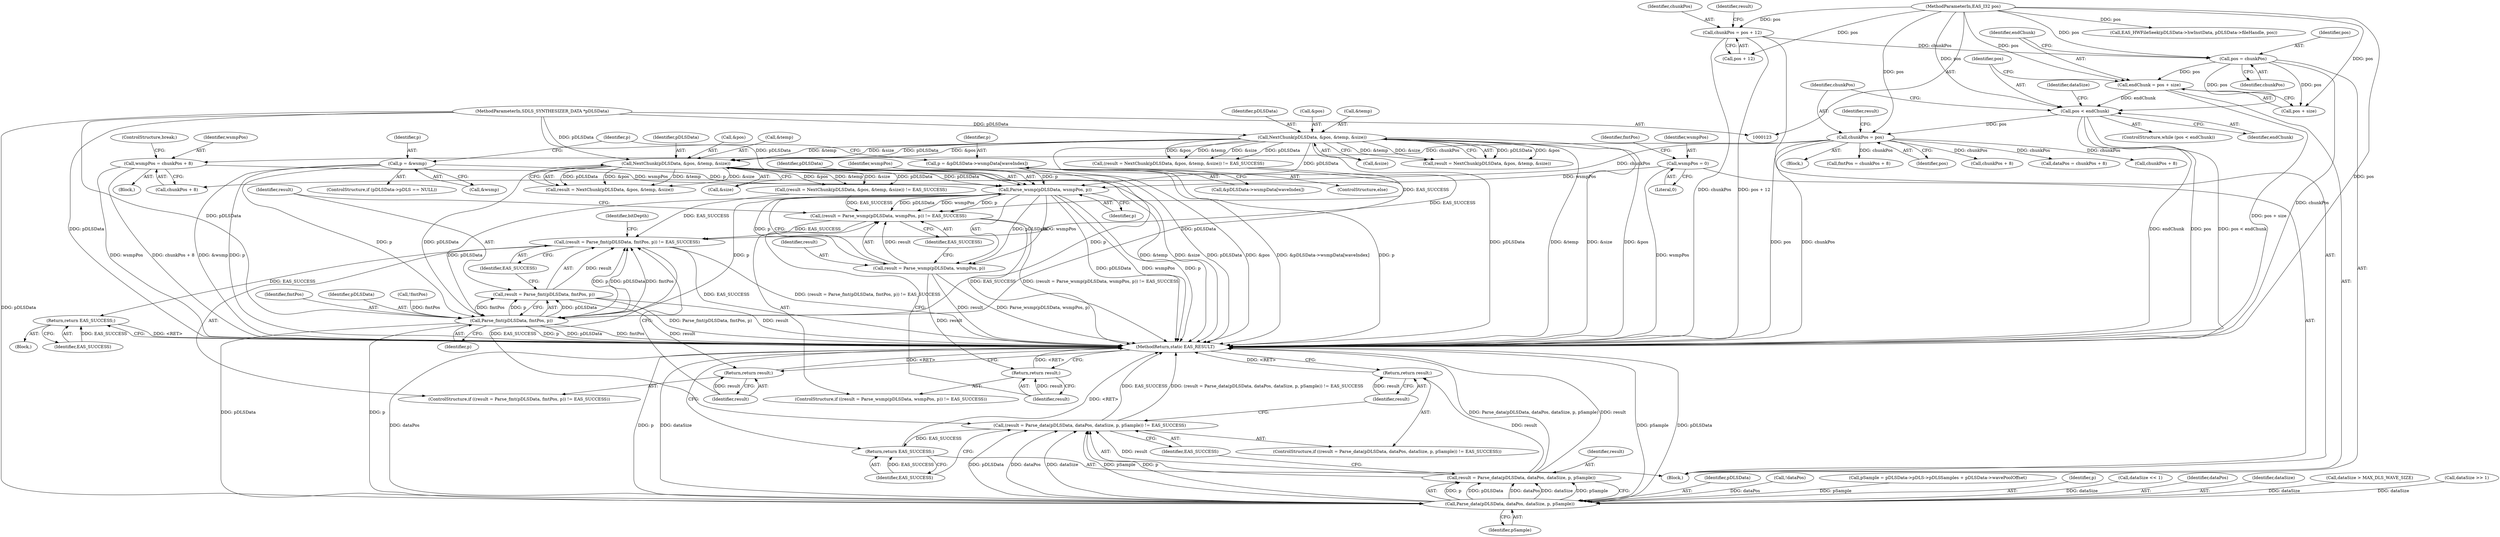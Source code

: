 digraph "0_Android_e999f077f6ef59d20282f1e04786816a31fb8be6@pointer" {
"1000327" [label="(Call,Parse_wsmp(pDLSData, wsmpPos, p))"];
"1000215" [label="(Call,NextChunk(pDLSData, &pos, &temp, &size))"];
"1000176" [label="(Call,NextChunk(pDLSData, &pos, &temp, &size))"];
"1000124" [label="(MethodParameterIn,SDLS_SYNTHESIZER_DATA *pDLSData)"];
"1000230" [label="(Call,wsmpPos = chunkPos + 8)"];
"1000208" [label="(Call,chunkPos = pos)"];
"1000204" [label="(Call,pos < endChunk)"];
"1000125" [label="(MethodParameterIn,EAS_I32 pos)"];
"1000195" [label="(Call,pos = chunkPos)"];
"1000152" [label="(Call,chunkPos = pos + 12)"];
"1000198" [label="(Call,endChunk = pos + size)"];
"1000134" [label="(Call,wsmpPos = 0)"];
"1000268" [label="(Call,p = &wsmp)"];
"1000273" [label="(Call,p = &pDLSData->wsmpData[waveIndex])"];
"1000324" [label="(Call,(result = Parse_wsmp(pDLSData, wsmpPos, p)) != EAS_SUCCESS)"];
"1000335" [label="(Call,(result = Parse_fmt(pDLSData, fmtPos, p)) != EAS_SUCCESS)"];
"1000409" [label="(Return,return EAS_SUCCESS;)"];
"1000464" [label="(Call,(result = Parse_data(pDLSData, dataPos, dataSize, p, pSample)) != EAS_SUCCESS)"];
"1000476" [label="(Return,return EAS_SUCCESS;)"];
"1000325" [label="(Call,result = Parse_wsmp(pDLSData, wsmpPos, p))"];
"1000332" [label="(Return,return result;)"];
"1000338" [label="(Call,Parse_fmt(pDLSData, fmtPos, p))"];
"1000336" [label="(Call,result = Parse_fmt(pDLSData, fmtPos, p))"];
"1000343" [label="(Return,return result;)"];
"1000467" [label="(Call,Parse_data(pDLSData, dataPos, dataSize, p, pSample))"];
"1000465" [label="(Call,result = Parse_data(pDLSData, dataPos, dataSize, p, pSample))"];
"1000474" [label="(Return,return result;)"];
"1000465" [label="(Call,result = Parse_data(pDLSData, dataPos, dataSize, p, pSample))"];
"1000246" [label="(Call,chunkPos + 8)"];
"1000244" [label="(Call,dataPos = chunkPos + 8)"];
"1000334" [label="(ControlStructure,if ((result = Parse_fmt(pDLSData, fmtPos, p)) != EAS_SUCCESS))"];
"1000195" [label="(Call,pos = chunkPos)"];
"1000228" [label="(Block,)"];
"1000180" [label="(Call,&temp)"];
"1000272" [label="(ControlStructure,else)"];
"1000409" [label="(Return,return EAS_SUCCESS;)"];
"1000468" [label="(Identifier,pDLSData)"];
"1000314" [label="(Call,!dataPos)"];
"1000330" [label="(Identifier,p)"];
"1000153" [label="(Identifier,chunkPos)"];
"1000235" [label="(ControlStructure,break;)"];
"1000472" [label="(Identifier,pSample)"];
"1000177" [label="(Identifier,pDLSData)"];
"1000478" [label="(MethodReturn,static EAS_RESULT)"];
"1000411" [label="(Call,pSample = pDLSData->pDLS->pDLSSamples + pDLSData->wavePoolOffset)"];
"1000216" [label="(Identifier,pDLSData)"];
"1000257" [label="(Identifier,dataSize)"];
"1000239" [label="(Call,chunkPos + 8)"];
"1000471" [label="(Identifier,p)"];
"1000331" [label="(Identifier,EAS_SUCCESS)"];
"1000198" [label="(Call,endChunk = pos + size)"];
"1000340" [label="(Identifier,fmtPos)"];
"1000342" [label="(Identifier,EAS_SUCCESS)"];
"1000212" [label="(Call,(result = NextChunk(pDLSData, &pos, &temp, &size)) != EAS_SUCCESS)"];
"1000328" [label="(Identifier,pDLSData)"];
"1000217" [label="(Call,&pos)"];
"1000335" [label="(Call,(result = Parse_fmt(pDLSData, fmtPos, p)) != EAS_SUCCESS)"];
"1000477" [label="(Identifier,EAS_SUCCESS)"];
"1000213" [label="(Call,result = NextChunk(pDLSData, &pos, &temp, &size))"];
"1000182" [label="(Call,&size)"];
"1000385" [label="(Call,dataSize << 1)"];
"1000210" [label="(Identifier,pos)"];
"1000344" [label="(Identifier,result)"];
"1000325" [label="(Call,result = Parse_wsmp(pDLSData, wsmpPos, p))"];
"1000203" [label="(ControlStructure,while (pos < endChunk))"];
"1000135" [label="(Identifier,wsmpPos)"];
"1000176" [label="(Call,NextChunk(pDLSData, &pos, &temp, &size))"];
"1000219" [label="(Call,&temp)"];
"1000232" [label="(Call,chunkPos + 8)"];
"1000469" [label="(Identifier,dataPos)"];
"1000209" [label="(Identifier,chunkPos)"];
"1000275" [label="(Call,&pDLSData->wsmpData[waveIndex])"];
"1000475" [label="(Identifier,result)"];
"1000274" [label="(Identifier,p)"];
"1000134" [label="(Call,wsmpPos = 0)"];
"1000470" [label="(Identifier,dataSize)"];
"1000473" [label="(Identifier,EAS_SUCCESS)"];
"1000152" [label="(Call,chunkPos = pos + 12)"];
"1000324" [label="(Call,(result = Parse_wsmp(pDLSData, wsmpPos, p)) != EAS_SUCCESS)"];
"1000207" [label="(Block,)"];
"1000199" [label="(Identifier,endChunk)"];
"1000341" [label="(Identifier,p)"];
"1000463" [label="(ControlStructure,if ((result = Parse_data(pDLSData, dataPos, dataSize, p, pSample)) != EAS_SUCCESS))"];
"1000214" [label="(Identifier,result)"];
"1000204" [label="(Call,pos < endChunk)"];
"1000269" [label="(Identifier,p)"];
"1000474" [label="(Return,return result;)"];
"1000256" [label="(Call,dataSize > MAX_DLS_WAVE_SIZE)"];
"1000262" [label="(ControlStructure,if (pDLSData->pDLS == NULL))"];
"1000327" [label="(Call,Parse_wsmp(pDLSData, wsmpPos, p))"];
"1000337" [label="(Identifier,result)"];
"1000336" [label="(Call,result = Parse_fmt(pDLSData, fmtPos, p))"];
"1000154" [label="(Call,pos + 12)"];
"1000283" [label="(Identifier,p)"];
"1000237" [label="(Call,fmtPos = chunkPos + 8)"];
"1000268" [label="(Call,p = &wsmp)"];
"1000323" [label="(ControlStructure,if ((result = Parse_wsmp(pDLSData, wsmpPos, p)) != EAS_SUCCESS))"];
"1000173" [label="(Call,(result = NextChunk(pDLSData, &pos, &temp, &size)) != EAS_SUCCESS)"];
"1000466" [label="(Identifier,result)"];
"1000270" [label="(Call,&wsmp)"];
"1000464" [label="(Call,(result = Parse_data(pDLSData, dataPos, dataSize, p, pSample)) != EAS_SUCCESS)"];
"1000206" [label="(Identifier,endChunk)"];
"1000347" [label="(Identifier,bitDepth)"];
"1000197" [label="(Identifier,chunkPos)"];
"1000339" [label="(Identifier,pDLSData)"];
"1000326" [label="(Identifier,result)"];
"1000196" [label="(Identifier,pos)"];
"1000333" [label="(Identifier,result)"];
"1000329" [label="(Identifier,wsmpPos)"];
"1000231" [label="(Identifier,wsmpPos)"];
"1000127" [label="(Block,)"];
"1000307" [label="(Call,!fmtPos)"];
"1000338" [label="(Call,Parse_fmt(pDLSData, fmtPos, p))"];
"1000476" [label="(Return,return EAS_SUCCESS;)"];
"1000124" [label="(MethodParameterIn,SDLS_SYNTHESIZER_DATA *pDLSData)"];
"1000200" [label="(Call,pos + size)"];
"1000273" [label="(Call,p = &pDLSData->wsmpData[waveIndex])"];
"1000136" [label="(Literal,0)"];
"1000161" [label="(Call,EAS_HWFileSeek(pDLSData->hwInstData, pDLSData->fileHandle, pos))"];
"1000332" [label="(Return,return result;)"];
"1000467" [label="(Call,Parse_data(pDLSData, dataPos, dataSize, p, pSample))"];
"1000160" [label="(Identifier,result)"];
"1000174" [label="(Call,result = NextChunk(pDLSData, &pos, &temp, &size))"];
"1000230" [label="(Call,wsmpPos = chunkPos + 8)"];
"1000221" [label="(Call,&size)"];
"1000401" [label="(Block,)"];
"1000178" [label="(Call,&pos)"];
"1000125" [label="(MethodParameterIn,EAS_I32 pos)"];
"1000139" [label="(Identifier,fmtPos)"];
"1000410" [label="(Identifier,EAS_SUCCESS)"];
"1000343" [label="(Return,return result;)"];
"1000208" [label="(Call,chunkPos = pos)"];
"1000205" [label="(Identifier,pos)"];
"1000362" [label="(Call,dataSize >> 1)"];
"1000215" [label="(Call,NextChunk(pDLSData, &pos, &temp, &size))"];
"1000327" -> "1000325"  [label="AST: "];
"1000327" -> "1000330"  [label="CFG: "];
"1000328" -> "1000327"  [label="AST: "];
"1000329" -> "1000327"  [label="AST: "];
"1000330" -> "1000327"  [label="AST: "];
"1000325" -> "1000327"  [label="CFG: "];
"1000327" -> "1000478"  [label="DDG: pDLSData"];
"1000327" -> "1000478"  [label="DDG: wsmpPos"];
"1000327" -> "1000478"  [label="DDG: p"];
"1000327" -> "1000324"  [label="DDG: pDLSData"];
"1000327" -> "1000324"  [label="DDG: wsmpPos"];
"1000327" -> "1000324"  [label="DDG: p"];
"1000327" -> "1000325"  [label="DDG: pDLSData"];
"1000327" -> "1000325"  [label="DDG: wsmpPos"];
"1000327" -> "1000325"  [label="DDG: p"];
"1000215" -> "1000327"  [label="DDG: pDLSData"];
"1000176" -> "1000327"  [label="DDG: pDLSData"];
"1000124" -> "1000327"  [label="DDG: pDLSData"];
"1000230" -> "1000327"  [label="DDG: wsmpPos"];
"1000134" -> "1000327"  [label="DDG: wsmpPos"];
"1000268" -> "1000327"  [label="DDG: p"];
"1000273" -> "1000327"  [label="DDG: p"];
"1000327" -> "1000338"  [label="DDG: pDLSData"];
"1000327" -> "1000338"  [label="DDG: p"];
"1000215" -> "1000213"  [label="AST: "];
"1000215" -> "1000221"  [label="CFG: "];
"1000216" -> "1000215"  [label="AST: "];
"1000217" -> "1000215"  [label="AST: "];
"1000219" -> "1000215"  [label="AST: "];
"1000221" -> "1000215"  [label="AST: "];
"1000213" -> "1000215"  [label="CFG: "];
"1000215" -> "1000478"  [label="DDG: &temp"];
"1000215" -> "1000478"  [label="DDG: &size"];
"1000215" -> "1000478"  [label="DDG: pDLSData"];
"1000215" -> "1000478"  [label="DDG: &pos"];
"1000215" -> "1000212"  [label="DDG: pDLSData"];
"1000215" -> "1000212"  [label="DDG: &pos"];
"1000215" -> "1000212"  [label="DDG: &temp"];
"1000215" -> "1000212"  [label="DDG: &size"];
"1000215" -> "1000213"  [label="DDG: pDLSData"];
"1000215" -> "1000213"  [label="DDG: &pos"];
"1000215" -> "1000213"  [label="DDG: &temp"];
"1000215" -> "1000213"  [label="DDG: &size"];
"1000176" -> "1000215"  [label="DDG: pDLSData"];
"1000176" -> "1000215"  [label="DDG: &pos"];
"1000176" -> "1000215"  [label="DDG: &temp"];
"1000176" -> "1000215"  [label="DDG: &size"];
"1000124" -> "1000215"  [label="DDG: pDLSData"];
"1000215" -> "1000338"  [label="DDG: pDLSData"];
"1000176" -> "1000174"  [label="AST: "];
"1000176" -> "1000182"  [label="CFG: "];
"1000177" -> "1000176"  [label="AST: "];
"1000178" -> "1000176"  [label="AST: "];
"1000180" -> "1000176"  [label="AST: "];
"1000182" -> "1000176"  [label="AST: "];
"1000174" -> "1000176"  [label="CFG: "];
"1000176" -> "1000478"  [label="DDG: &size"];
"1000176" -> "1000478"  [label="DDG: &pos"];
"1000176" -> "1000478"  [label="DDG: &temp"];
"1000176" -> "1000478"  [label="DDG: pDLSData"];
"1000176" -> "1000173"  [label="DDG: pDLSData"];
"1000176" -> "1000173"  [label="DDG: &pos"];
"1000176" -> "1000173"  [label="DDG: &temp"];
"1000176" -> "1000173"  [label="DDG: &size"];
"1000176" -> "1000174"  [label="DDG: pDLSData"];
"1000176" -> "1000174"  [label="DDG: &pos"];
"1000176" -> "1000174"  [label="DDG: &temp"];
"1000176" -> "1000174"  [label="DDG: &size"];
"1000124" -> "1000176"  [label="DDG: pDLSData"];
"1000176" -> "1000338"  [label="DDG: pDLSData"];
"1000124" -> "1000123"  [label="AST: "];
"1000124" -> "1000478"  [label="DDG: pDLSData"];
"1000124" -> "1000338"  [label="DDG: pDLSData"];
"1000124" -> "1000467"  [label="DDG: pDLSData"];
"1000230" -> "1000228"  [label="AST: "];
"1000230" -> "1000232"  [label="CFG: "];
"1000231" -> "1000230"  [label="AST: "];
"1000232" -> "1000230"  [label="AST: "];
"1000235" -> "1000230"  [label="CFG: "];
"1000230" -> "1000478"  [label="DDG: wsmpPos"];
"1000230" -> "1000478"  [label="DDG: chunkPos + 8"];
"1000208" -> "1000230"  [label="DDG: chunkPos"];
"1000208" -> "1000207"  [label="AST: "];
"1000208" -> "1000210"  [label="CFG: "];
"1000209" -> "1000208"  [label="AST: "];
"1000210" -> "1000208"  [label="AST: "];
"1000214" -> "1000208"  [label="CFG: "];
"1000208" -> "1000478"  [label="DDG: chunkPos"];
"1000208" -> "1000478"  [label="DDG: pos"];
"1000204" -> "1000208"  [label="DDG: pos"];
"1000125" -> "1000208"  [label="DDG: pos"];
"1000208" -> "1000232"  [label="DDG: chunkPos"];
"1000208" -> "1000237"  [label="DDG: chunkPos"];
"1000208" -> "1000239"  [label="DDG: chunkPos"];
"1000208" -> "1000244"  [label="DDG: chunkPos"];
"1000208" -> "1000246"  [label="DDG: chunkPos"];
"1000204" -> "1000203"  [label="AST: "];
"1000204" -> "1000206"  [label="CFG: "];
"1000205" -> "1000204"  [label="AST: "];
"1000206" -> "1000204"  [label="AST: "];
"1000209" -> "1000204"  [label="CFG: "];
"1000257" -> "1000204"  [label="CFG: "];
"1000204" -> "1000478"  [label="DDG: endChunk"];
"1000204" -> "1000478"  [label="DDG: pos"];
"1000204" -> "1000478"  [label="DDG: pos < endChunk"];
"1000125" -> "1000204"  [label="DDG: pos"];
"1000195" -> "1000204"  [label="DDG: pos"];
"1000198" -> "1000204"  [label="DDG: endChunk"];
"1000125" -> "1000123"  [label="AST: "];
"1000125" -> "1000478"  [label="DDG: pos"];
"1000125" -> "1000152"  [label="DDG: pos"];
"1000125" -> "1000154"  [label="DDG: pos"];
"1000125" -> "1000161"  [label="DDG: pos"];
"1000125" -> "1000195"  [label="DDG: pos"];
"1000125" -> "1000198"  [label="DDG: pos"];
"1000125" -> "1000200"  [label="DDG: pos"];
"1000195" -> "1000127"  [label="AST: "];
"1000195" -> "1000197"  [label="CFG: "];
"1000196" -> "1000195"  [label="AST: "];
"1000197" -> "1000195"  [label="AST: "];
"1000199" -> "1000195"  [label="CFG: "];
"1000195" -> "1000478"  [label="DDG: chunkPos"];
"1000152" -> "1000195"  [label="DDG: chunkPos"];
"1000195" -> "1000198"  [label="DDG: pos"];
"1000195" -> "1000200"  [label="DDG: pos"];
"1000152" -> "1000127"  [label="AST: "];
"1000152" -> "1000154"  [label="CFG: "];
"1000153" -> "1000152"  [label="AST: "];
"1000154" -> "1000152"  [label="AST: "];
"1000160" -> "1000152"  [label="CFG: "];
"1000152" -> "1000478"  [label="DDG: chunkPos"];
"1000152" -> "1000478"  [label="DDG: pos + 12"];
"1000198" -> "1000127"  [label="AST: "];
"1000198" -> "1000200"  [label="CFG: "];
"1000199" -> "1000198"  [label="AST: "];
"1000200" -> "1000198"  [label="AST: "];
"1000205" -> "1000198"  [label="CFG: "];
"1000198" -> "1000478"  [label="DDG: pos + size"];
"1000134" -> "1000127"  [label="AST: "];
"1000134" -> "1000136"  [label="CFG: "];
"1000135" -> "1000134"  [label="AST: "];
"1000136" -> "1000134"  [label="AST: "];
"1000139" -> "1000134"  [label="CFG: "];
"1000134" -> "1000478"  [label="DDG: wsmpPos"];
"1000268" -> "1000262"  [label="AST: "];
"1000268" -> "1000270"  [label="CFG: "];
"1000269" -> "1000268"  [label="AST: "];
"1000270" -> "1000268"  [label="AST: "];
"1000283" -> "1000268"  [label="CFG: "];
"1000268" -> "1000478"  [label="DDG: p"];
"1000268" -> "1000478"  [label="DDG: &wsmp"];
"1000268" -> "1000338"  [label="DDG: p"];
"1000273" -> "1000272"  [label="AST: "];
"1000273" -> "1000275"  [label="CFG: "];
"1000274" -> "1000273"  [label="AST: "];
"1000275" -> "1000273"  [label="AST: "];
"1000283" -> "1000273"  [label="CFG: "];
"1000273" -> "1000478"  [label="DDG: &pDLSData->wsmpData[waveIndex]"];
"1000273" -> "1000478"  [label="DDG: p"];
"1000273" -> "1000338"  [label="DDG: p"];
"1000324" -> "1000323"  [label="AST: "];
"1000324" -> "1000331"  [label="CFG: "];
"1000325" -> "1000324"  [label="AST: "];
"1000331" -> "1000324"  [label="AST: "];
"1000333" -> "1000324"  [label="CFG: "];
"1000337" -> "1000324"  [label="CFG: "];
"1000324" -> "1000478"  [label="DDG: EAS_SUCCESS"];
"1000324" -> "1000478"  [label="DDG: (result = Parse_wsmp(pDLSData, wsmpPos, p)) != EAS_SUCCESS"];
"1000325" -> "1000324"  [label="DDG: result"];
"1000212" -> "1000324"  [label="DDG: EAS_SUCCESS"];
"1000173" -> "1000324"  [label="DDG: EAS_SUCCESS"];
"1000324" -> "1000335"  [label="DDG: EAS_SUCCESS"];
"1000335" -> "1000334"  [label="AST: "];
"1000335" -> "1000342"  [label="CFG: "];
"1000336" -> "1000335"  [label="AST: "];
"1000342" -> "1000335"  [label="AST: "];
"1000344" -> "1000335"  [label="CFG: "];
"1000347" -> "1000335"  [label="CFG: "];
"1000335" -> "1000478"  [label="DDG: EAS_SUCCESS"];
"1000335" -> "1000478"  [label="DDG: (result = Parse_fmt(pDLSData, fmtPos, p)) != EAS_SUCCESS"];
"1000336" -> "1000335"  [label="DDG: result"];
"1000338" -> "1000335"  [label="DDG: pDLSData"];
"1000338" -> "1000335"  [label="DDG: fmtPos"];
"1000338" -> "1000335"  [label="DDG: p"];
"1000212" -> "1000335"  [label="DDG: EAS_SUCCESS"];
"1000173" -> "1000335"  [label="DDG: EAS_SUCCESS"];
"1000335" -> "1000409"  [label="DDG: EAS_SUCCESS"];
"1000335" -> "1000464"  [label="DDG: EAS_SUCCESS"];
"1000409" -> "1000401"  [label="AST: "];
"1000409" -> "1000410"  [label="CFG: "];
"1000410" -> "1000409"  [label="AST: "];
"1000478" -> "1000409"  [label="CFG: "];
"1000409" -> "1000478"  [label="DDG: <RET>"];
"1000410" -> "1000409"  [label="DDG: EAS_SUCCESS"];
"1000464" -> "1000463"  [label="AST: "];
"1000464" -> "1000473"  [label="CFG: "];
"1000465" -> "1000464"  [label="AST: "];
"1000473" -> "1000464"  [label="AST: "];
"1000475" -> "1000464"  [label="CFG: "];
"1000477" -> "1000464"  [label="CFG: "];
"1000464" -> "1000478"  [label="DDG: (result = Parse_data(pDLSData, dataPos, dataSize, p, pSample)) != EAS_SUCCESS"];
"1000464" -> "1000478"  [label="DDG: EAS_SUCCESS"];
"1000465" -> "1000464"  [label="DDG: result"];
"1000467" -> "1000464"  [label="DDG: p"];
"1000467" -> "1000464"  [label="DDG: pDLSData"];
"1000467" -> "1000464"  [label="DDG: dataPos"];
"1000467" -> "1000464"  [label="DDG: dataSize"];
"1000467" -> "1000464"  [label="DDG: pSample"];
"1000464" -> "1000476"  [label="DDG: EAS_SUCCESS"];
"1000476" -> "1000127"  [label="AST: "];
"1000476" -> "1000477"  [label="CFG: "];
"1000477" -> "1000476"  [label="AST: "];
"1000478" -> "1000476"  [label="CFG: "];
"1000476" -> "1000478"  [label="DDG: <RET>"];
"1000477" -> "1000476"  [label="DDG: EAS_SUCCESS"];
"1000326" -> "1000325"  [label="AST: "];
"1000331" -> "1000325"  [label="CFG: "];
"1000325" -> "1000478"  [label="DDG: result"];
"1000325" -> "1000478"  [label="DDG: Parse_wsmp(pDLSData, wsmpPos, p)"];
"1000325" -> "1000332"  [label="DDG: result"];
"1000332" -> "1000323"  [label="AST: "];
"1000332" -> "1000333"  [label="CFG: "];
"1000333" -> "1000332"  [label="AST: "];
"1000478" -> "1000332"  [label="CFG: "];
"1000332" -> "1000478"  [label="DDG: <RET>"];
"1000333" -> "1000332"  [label="DDG: result"];
"1000338" -> "1000336"  [label="AST: "];
"1000338" -> "1000341"  [label="CFG: "];
"1000339" -> "1000338"  [label="AST: "];
"1000340" -> "1000338"  [label="AST: "];
"1000341" -> "1000338"  [label="AST: "];
"1000336" -> "1000338"  [label="CFG: "];
"1000338" -> "1000478"  [label="DDG: pDLSData"];
"1000338" -> "1000478"  [label="DDG: fmtPos"];
"1000338" -> "1000478"  [label="DDG: p"];
"1000338" -> "1000336"  [label="DDG: pDLSData"];
"1000338" -> "1000336"  [label="DDG: fmtPos"];
"1000338" -> "1000336"  [label="DDG: p"];
"1000307" -> "1000338"  [label="DDG: fmtPos"];
"1000338" -> "1000467"  [label="DDG: pDLSData"];
"1000338" -> "1000467"  [label="DDG: p"];
"1000337" -> "1000336"  [label="AST: "];
"1000342" -> "1000336"  [label="CFG: "];
"1000336" -> "1000478"  [label="DDG: Parse_fmt(pDLSData, fmtPos, p)"];
"1000336" -> "1000478"  [label="DDG: result"];
"1000336" -> "1000343"  [label="DDG: result"];
"1000343" -> "1000334"  [label="AST: "];
"1000343" -> "1000344"  [label="CFG: "];
"1000344" -> "1000343"  [label="AST: "];
"1000478" -> "1000343"  [label="CFG: "];
"1000343" -> "1000478"  [label="DDG: <RET>"];
"1000344" -> "1000343"  [label="DDG: result"];
"1000467" -> "1000465"  [label="AST: "];
"1000467" -> "1000472"  [label="CFG: "];
"1000468" -> "1000467"  [label="AST: "];
"1000469" -> "1000467"  [label="AST: "];
"1000470" -> "1000467"  [label="AST: "];
"1000471" -> "1000467"  [label="AST: "];
"1000472" -> "1000467"  [label="AST: "];
"1000465" -> "1000467"  [label="CFG: "];
"1000467" -> "1000478"  [label="DDG: pSample"];
"1000467" -> "1000478"  [label="DDG: pDLSData"];
"1000467" -> "1000478"  [label="DDG: dataPos"];
"1000467" -> "1000478"  [label="DDG: p"];
"1000467" -> "1000478"  [label="DDG: dataSize"];
"1000467" -> "1000465"  [label="DDG: p"];
"1000467" -> "1000465"  [label="DDG: pDLSData"];
"1000467" -> "1000465"  [label="DDG: dataPos"];
"1000467" -> "1000465"  [label="DDG: dataSize"];
"1000467" -> "1000465"  [label="DDG: pSample"];
"1000314" -> "1000467"  [label="DDG: dataPos"];
"1000385" -> "1000467"  [label="DDG: dataSize"];
"1000362" -> "1000467"  [label="DDG: dataSize"];
"1000256" -> "1000467"  [label="DDG: dataSize"];
"1000411" -> "1000467"  [label="DDG: pSample"];
"1000466" -> "1000465"  [label="AST: "];
"1000473" -> "1000465"  [label="CFG: "];
"1000465" -> "1000478"  [label="DDG: Parse_data(pDLSData, dataPos, dataSize, p, pSample)"];
"1000465" -> "1000478"  [label="DDG: result"];
"1000465" -> "1000474"  [label="DDG: result"];
"1000474" -> "1000463"  [label="AST: "];
"1000474" -> "1000475"  [label="CFG: "];
"1000475" -> "1000474"  [label="AST: "];
"1000478" -> "1000474"  [label="CFG: "];
"1000474" -> "1000478"  [label="DDG: <RET>"];
"1000475" -> "1000474"  [label="DDG: result"];
}
